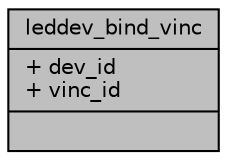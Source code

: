 digraph "leddev_bind_vinc"
{
 // INTERACTIVE_SVG=YES
 // LATEX_PDF_SIZE
  bgcolor="transparent";
  edge [fontname="Helvetica",fontsize="10",labelfontname="Helvetica",labelfontsize="10"];
  node [fontname="Helvetica",fontsize="10",shape=record];
  Node1 [label="{leddev_bind_vinc\n|+ dev_id\l+ vinc_id\l|}",height=0.2,width=0.4,color="black", fillcolor="grey75", style="filled", fontcolor="black",tooltip=" "];
}
